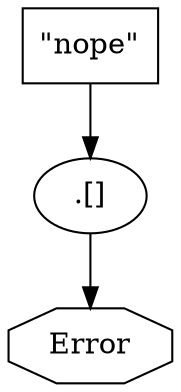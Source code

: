 digraph G {
    n1 [label = "\"nope\"", shape = "rect"];
    n2 [label = "Error", shape = "octagon"];
    filter [label = ".[]"];

    n1 -> filter;
    filter -> n2;
}
